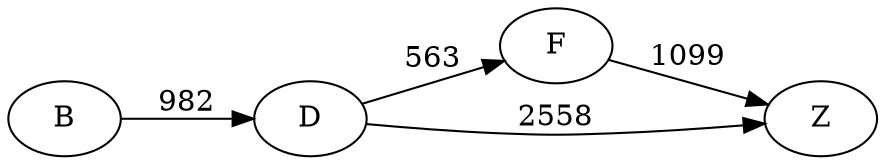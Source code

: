 digraph G {
	rankdir=LR size="8,5"
	B
	D
	B -> D [label=982]
	D
	F
	D -> F [label=563]
	D
	Z
	D -> Z [label=2558]
	F
	Z
	F -> Z [label=1099]
}
